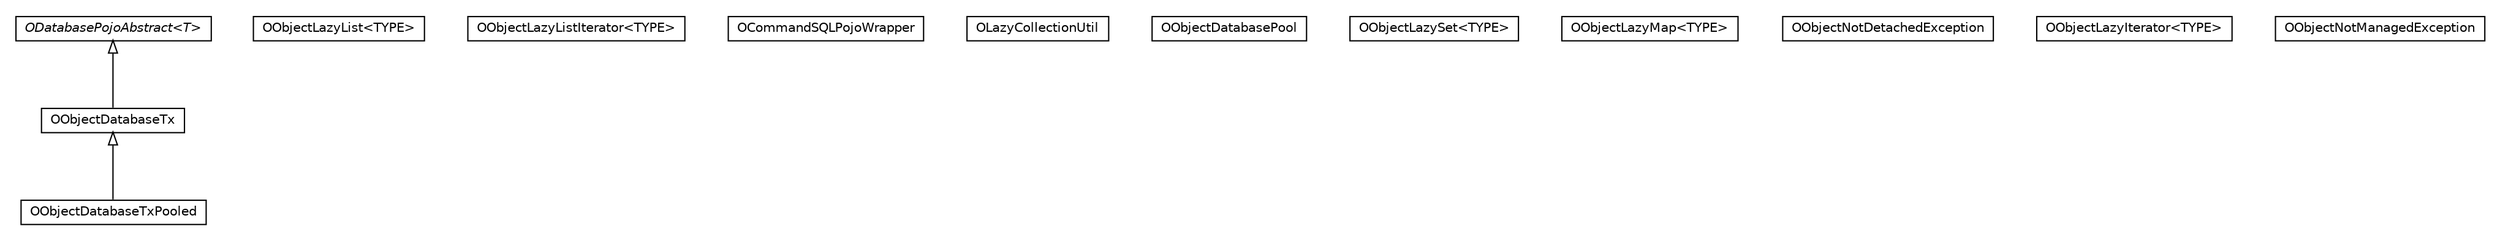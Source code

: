 #!/usr/local/bin/dot
#
# Class diagram 
# Generated by UMLGraph version R5_6-24-gf6e263 (http://www.umlgraph.org/)
#

digraph G {
	edge [fontname="Helvetica",fontsize=10,labelfontname="Helvetica",labelfontsize=10];
	node [fontname="Helvetica",fontsize=10,shape=plaintext];
	nodesep=0.25;
	ranksep=0.5;
	// com.orientechnologies.orient.object.db.ODatabasePojoAbstract<T>
	c285934 [label=<<table title="com.orientechnologies.orient.object.db.ODatabasePojoAbstract" border="0" cellborder="1" cellspacing="0" cellpadding="2" port="p" href="./ODatabasePojoAbstract.html">
		<tr><td><table border="0" cellspacing="0" cellpadding="1">
<tr><td align="center" balign="center"><font face="Helvetica-Oblique"> ODatabasePojoAbstract&lt;T&gt; </font></td></tr>
		</table></td></tr>
		</table>>, URL="./ODatabasePojoAbstract.html", fontname="Helvetica", fontcolor="black", fontsize=10.0];
	// com.orientechnologies.orient.object.db.OObjectLazyList<TYPE>
	c285935 [label=<<table title="com.orientechnologies.orient.object.db.OObjectLazyList" border="0" cellborder="1" cellspacing="0" cellpadding="2" port="p" href="./OObjectLazyList.html">
		<tr><td><table border="0" cellspacing="0" cellpadding="1">
<tr><td align="center" balign="center"> OObjectLazyList&lt;TYPE&gt; </td></tr>
		</table></td></tr>
		</table>>, URL="./OObjectLazyList.html", fontname="Helvetica", fontcolor="black", fontsize=10.0];
	// com.orientechnologies.orient.object.db.OObjectLazyListIterator<TYPE>
	c285936 [label=<<table title="com.orientechnologies.orient.object.db.OObjectLazyListIterator" border="0" cellborder="1" cellspacing="0" cellpadding="2" port="p" href="./OObjectLazyListIterator.html">
		<tr><td><table border="0" cellspacing="0" cellpadding="1">
<tr><td align="center" balign="center"> OObjectLazyListIterator&lt;TYPE&gt; </td></tr>
		</table></td></tr>
		</table>>, URL="./OObjectLazyListIterator.html", fontname="Helvetica", fontcolor="black", fontsize=10.0];
	// com.orientechnologies.orient.object.db.OCommandSQLPojoWrapper
	c285937 [label=<<table title="com.orientechnologies.orient.object.db.OCommandSQLPojoWrapper" border="0" cellborder="1" cellspacing="0" cellpadding="2" port="p" href="./OCommandSQLPojoWrapper.html">
		<tr><td><table border="0" cellspacing="0" cellpadding="1">
<tr><td align="center" balign="center"> OCommandSQLPojoWrapper </td></tr>
		</table></td></tr>
		</table>>, URL="./OCommandSQLPojoWrapper.html", fontname="Helvetica", fontcolor="black", fontsize=10.0];
	// com.orientechnologies.orient.object.db.OObjectDatabaseTx
	c285938 [label=<<table title="com.orientechnologies.orient.object.db.OObjectDatabaseTx" border="0" cellborder="1" cellspacing="0" cellpadding="2" port="p" href="./OObjectDatabaseTx.html">
		<tr><td><table border="0" cellspacing="0" cellpadding="1">
<tr><td align="center" balign="center"> OObjectDatabaseTx </td></tr>
		</table></td></tr>
		</table>>, URL="./OObjectDatabaseTx.html", fontname="Helvetica", fontcolor="black", fontsize=10.0];
	// com.orientechnologies.orient.object.db.OLazyCollectionUtil
	c285939 [label=<<table title="com.orientechnologies.orient.object.db.OLazyCollectionUtil" border="0" cellborder="1" cellspacing="0" cellpadding="2" port="p" href="./OLazyCollectionUtil.html">
		<tr><td><table border="0" cellspacing="0" cellpadding="1">
<tr><td align="center" balign="center"> OLazyCollectionUtil </td></tr>
		</table></td></tr>
		</table>>, URL="./OLazyCollectionUtil.html", fontname="Helvetica", fontcolor="black", fontsize=10.0];
	// com.orientechnologies.orient.object.db.OObjectDatabasePool
	c285940 [label=<<table title="com.orientechnologies.orient.object.db.OObjectDatabasePool" border="0" cellborder="1" cellspacing="0" cellpadding="2" port="p" href="./OObjectDatabasePool.html">
		<tr><td><table border="0" cellspacing="0" cellpadding="1">
<tr><td align="center" balign="center"> OObjectDatabasePool </td></tr>
		</table></td></tr>
		</table>>, URL="./OObjectDatabasePool.html", fontname="Helvetica", fontcolor="black", fontsize=10.0];
	// com.orientechnologies.orient.object.db.OObjectLazySet<TYPE>
	c285941 [label=<<table title="com.orientechnologies.orient.object.db.OObjectLazySet" border="0" cellborder="1" cellspacing="0" cellpadding="2" port="p" href="./OObjectLazySet.html">
		<tr><td><table border="0" cellspacing="0" cellpadding="1">
<tr><td align="center" balign="center"> OObjectLazySet&lt;TYPE&gt; </td></tr>
		</table></td></tr>
		</table>>, URL="./OObjectLazySet.html", fontname="Helvetica", fontcolor="black", fontsize=10.0];
	// com.orientechnologies.orient.object.db.OObjectLazyMap<TYPE>
	c285942 [label=<<table title="com.orientechnologies.orient.object.db.OObjectLazyMap" border="0" cellborder="1" cellspacing="0" cellpadding="2" port="p" href="./OObjectLazyMap.html">
		<tr><td><table border="0" cellspacing="0" cellpadding="1">
<tr><td align="center" balign="center"> OObjectLazyMap&lt;TYPE&gt; </td></tr>
		</table></td></tr>
		</table>>, URL="./OObjectLazyMap.html", fontname="Helvetica", fontcolor="black", fontsize=10.0];
	// com.orientechnologies.orient.object.db.OObjectDatabaseTxPooled
	c285943 [label=<<table title="com.orientechnologies.orient.object.db.OObjectDatabaseTxPooled" border="0" cellborder="1" cellspacing="0" cellpadding="2" port="p" href="./OObjectDatabaseTxPooled.html">
		<tr><td><table border="0" cellspacing="0" cellpadding="1">
<tr><td align="center" balign="center"> OObjectDatabaseTxPooled </td></tr>
		</table></td></tr>
		</table>>, URL="./OObjectDatabaseTxPooled.html", fontname="Helvetica", fontcolor="black", fontsize=10.0];
	// com.orientechnologies.orient.object.db.OObjectNotDetachedException
	c285944 [label=<<table title="com.orientechnologies.orient.object.db.OObjectNotDetachedException" border="0" cellborder="1" cellspacing="0" cellpadding="2" port="p" href="./OObjectNotDetachedException.html">
		<tr><td><table border="0" cellspacing="0" cellpadding="1">
<tr><td align="center" balign="center"> OObjectNotDetachedException </td></tr>
		</table></td></tr>
		</table>>, URL="./OObjectNotDetachedException.html", fontname="Helvetica", fontcolor="black", fontsize=10.0];
	// com.orientechnologies.orient.object.db.OObjectLazyIterator<TYPE>
	c285945 [label=<<table title="com.orientechnologies.orient.object.db.OObjectLazyIterator" border="0" cellborder="1" cellspacing="0" cellpadding="2" port="p" href="./OObjectLazyIterator.html">
		<tr><td><table border="0" cellspacing="0" cellpadding="1">
<tr><td align="center" balign="center"> OObjectLazyIterator&lt;TYPE&gt; </td></tr>
		</table></td></tr>
		</table>>, URL="./OObjectLazyIterator.html", fontname="Helvetica", fontcolor="black", fontsize=10.0];
	// com.orientechnologies.orient.object.db.OObjectNotManagedException
	c285946 [label=<<table title="com.orientechnologies.orient.object.db.OObjectNotManagedException" border="0" cellborder="1" cellspacing="0" cellpadding="2" port="p" href="./OObjectNotManagedException.html">
		<tr><td><table border="0" cellspacing="0" cellpadding="1">
<tr><td align="center" balign="center"> OObjectNotManagedException </td></tr>
		</table></td></tr>
		</table>>, URL="./OObjectNotManagedException.html", fontname="Helvetica", fontcolor="black", fontsize=10.0];
	//com.orientechnologies.orient.object.db.OObjectDatabaseTx extends com.orientechnologies.orient.object.db.ODatabasePojoAbstract<java.lang.Object>
	c285934:p -> c285938:p [dir=back,arrowtail=empty];
	//com.orientechnologies.orient.object.db.OObjectDatabaseTxPooled extends com.orientechnologies.orient.object.db.OObjectDatabaseTx
	c285938:p -> c285943:p [dir=back,arrowtail=empty];
}

